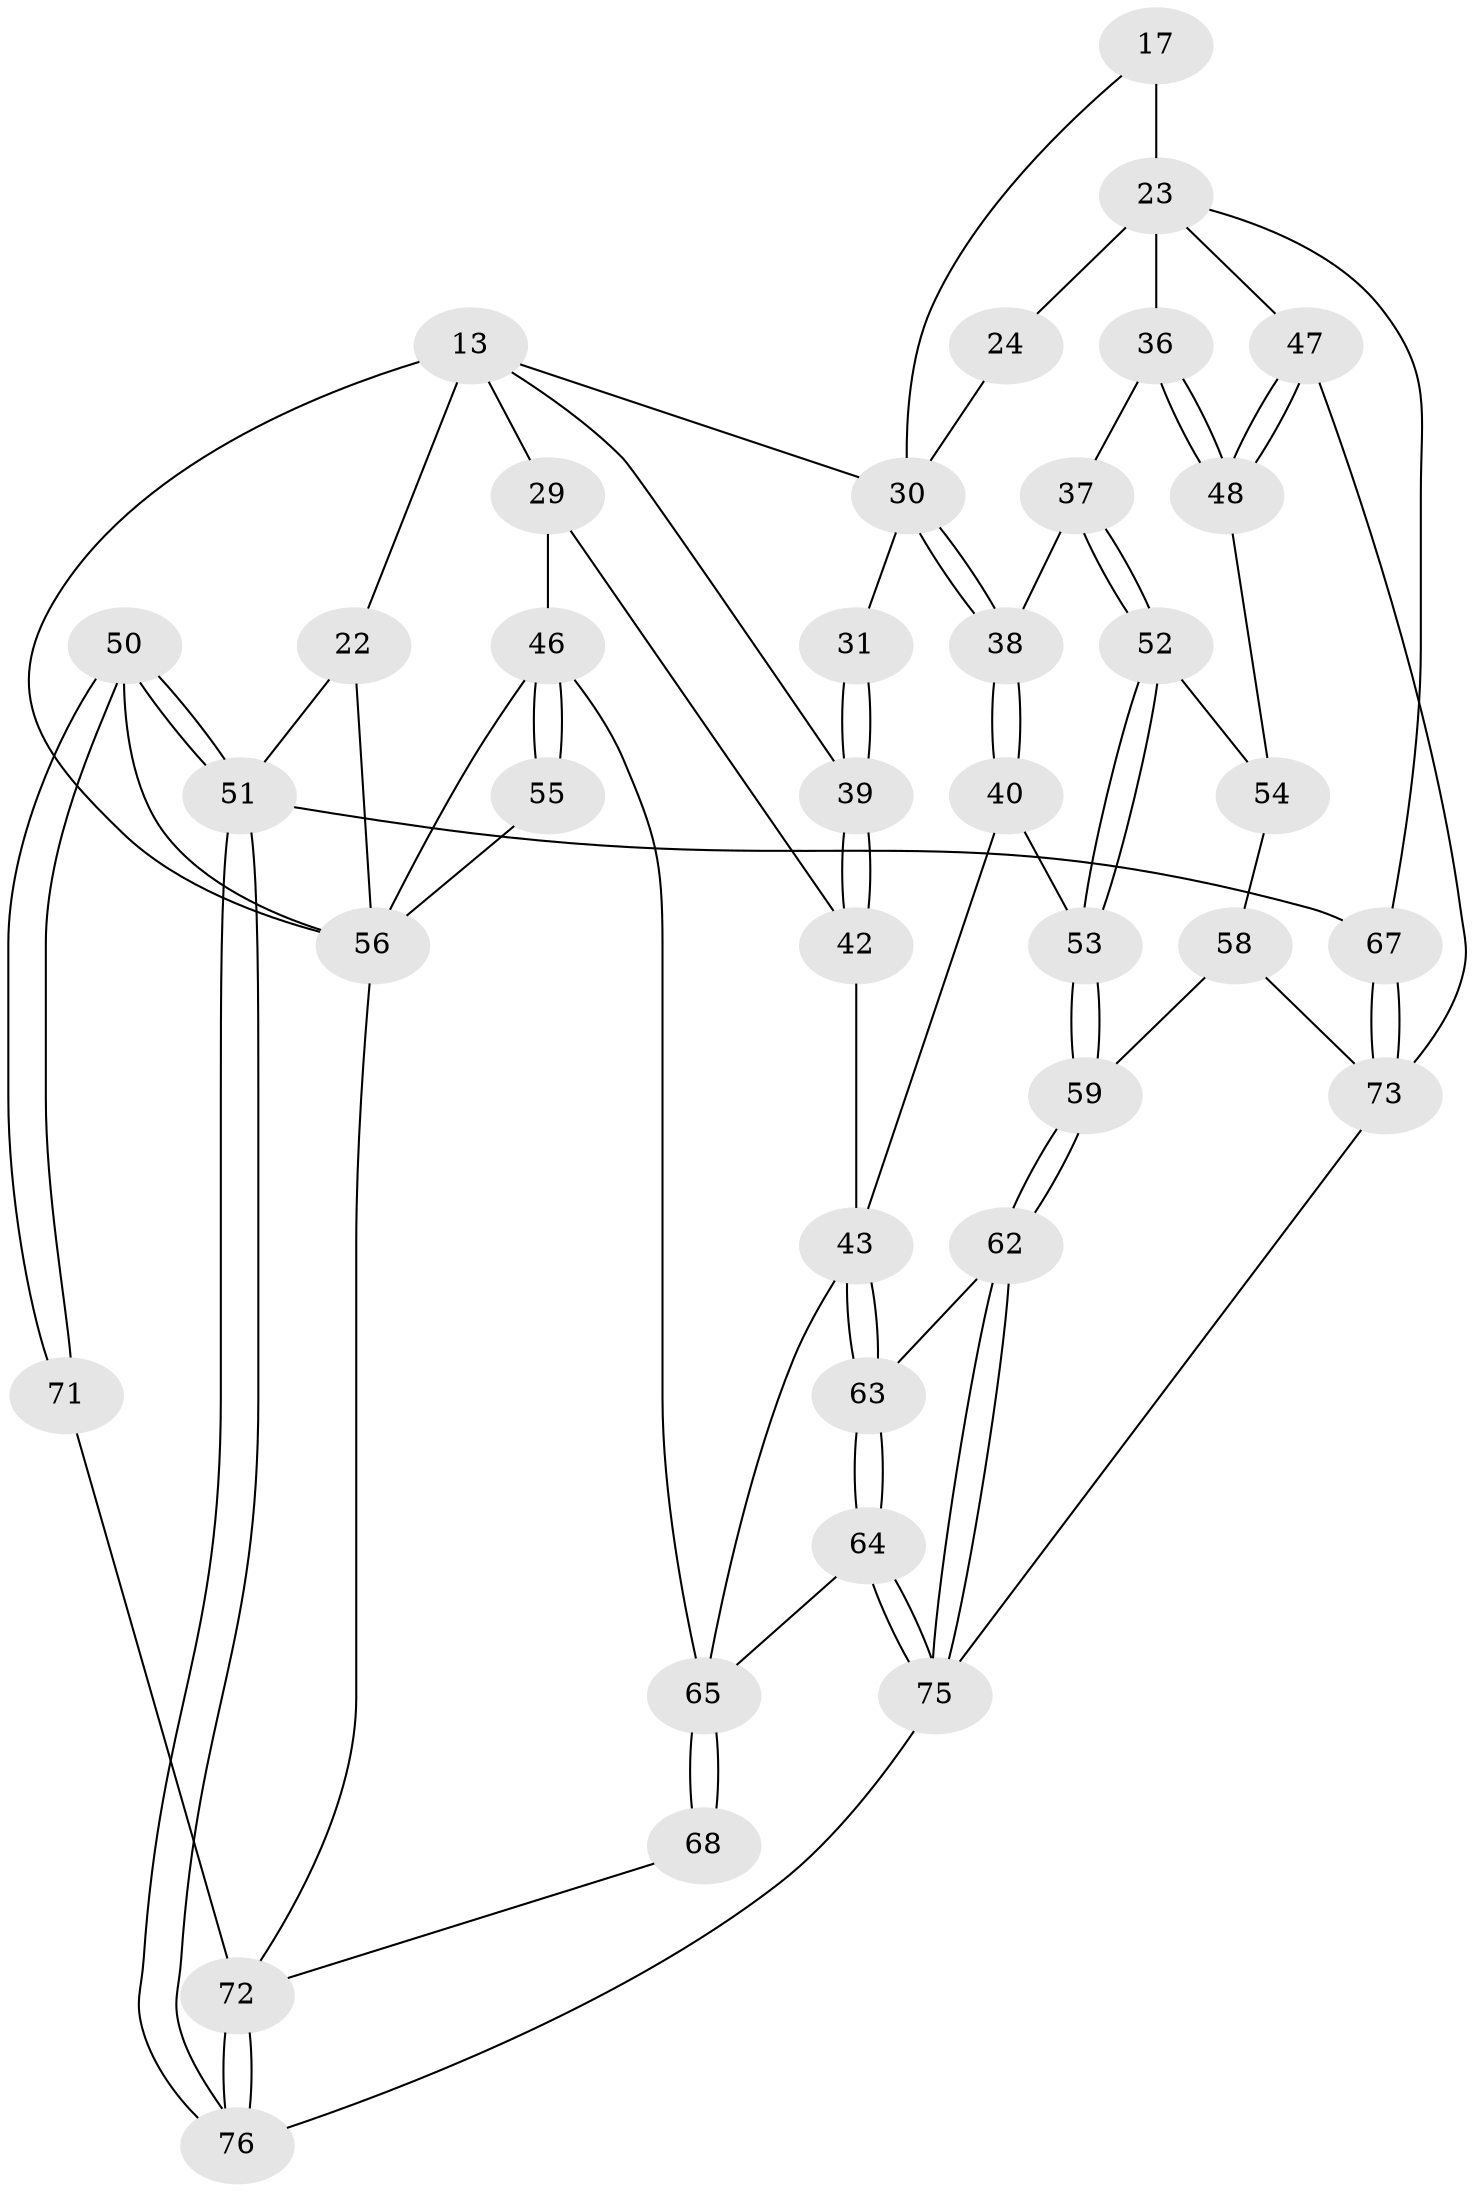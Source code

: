 // original degree distribution, {3: 0.02631578947368421, 6: 0.23684210526315788, 5: 0.47368421052631576, 4: 0.2631578947368421}
// Generated by graph-tools (version 1.1) at 2025/00/03/09/25 05:00:22]
// undirected, 38 vertices, 83 edges
graph export_dot {
graph [start="1"]
  node [color=gray90,style=filled];
  13 [pos="+0.2178902102541949+0.2897849325796907",super="+12+11"];
  17 [pos="+0.8072542727281655+0.2051220039572736",super="+16"];
  22 [pos="+0+0.14673899327274426",super="+14"];
  23 [pos="+1+0.1988428772654216",super="+20+21"];
  24 [pos="+0.7160482407268233+0.3682033518451865"];
  29 [pos="+0.3022418704619488+0.4518025927935527"];
  30 [pos="+0.6085638409652497+0.4274417302211895",super="+25+18"];
  31 [pos="+0.5437335192121034+0.4049587861950787"];
  36 [pos="+0.8935188215041069+0.4620856393914227"];
  37 [pos="+0.6815930524013156+0.5468256878435871"];
  38 [pos="+0.6117406734891372+0.5508325921277315"];
  39 [pos="+0.4560408567165971+0.5168990672362961",super="+27+26"];
  40 [pos="+0.5569265759555277+0.6380292415384224"];
  42 [pos="+0.4549321770858995+0.6276051149435403",super="+28"];
  43 [pos="+0.45081698580739277+0.6470755597009715",super="+41"];
  46 [pos="+0.2839915295900809+0.6985382449211724",super="+34+35"];
  47 [pos="+1+0.5315938349536086"];
  48 [pos="+0.9087698557209534+0.47455539756277393"];
  50 [pos="+0+1"];
  51 [pos="+0+1",super="+4"];
  52 [pos="+0.749678316920022+0.6344543393620341"];
  53 [pos="+0.5957131888280943+0.6737559022393395"];
  54 [pos="+0.8027872191516338+0.639117052819108"];
  55 [pos="+0.17116609096441163+0.6736569895384378"];
  56 [pos="+0.10520549444635051+0.7390793419205928",super="+49+32"];
  58 [pos="+0.7078795979366441+0.8039346403208127",super="+57"];
  59 [pos="+0.6645418323082489+0.8032021232267997"];
  62 [pos="+0.6523534509142396+0.8193947182315506"];
  63 [pos="+0.48543353447240567+0.8003108699336929"];
  64 [pos="+0.4682230478321292+0.8860491188229203"];
  65 [pos="+0.429965737271779+0.8828979267276991",super="+45"];
  67 [pos="+1+1",super="+3"];
  68 [pos="+0.30471795415261255+0.8911099345468353"];
  71 [pos="+0.11142316506994646+0.8292403410955423"];
  72 [pos="+0.19111363831871997+1",super="+70"];
  73 [pos="+1+1",super="+66+61"];
  75 [pos="+0.5739396842887702+0.9719138433389527",super="+74"];
  76 [pos="+0.15758001312708966+1"];
  13 -- 22 [weight=2];
  13 -- 29;
  13 -- 39;
  13 -- 30;
  13 -- 56;
  17 -- 30 [weight=2];
  17 -- 23 [weight=3];
  22 -- 51 [weight=2];
  22 -- 56;
  23 -- 47;
  23 -- 67 [weight=2];
  23 -- 36;
  23 -- 24;
  24 -- 30 [weight=2];
  29 -- 42;
  29 -- 46;
  30 -- 31;
  30 -- 38;
  30 -- 38;
  31 -- 39 [weight=2];
  31 -- 39;
  36 -- 37;
  36 -- 48;
  36 -- 48;
  37 -- 38;
  37 -- 52;
  37 -- 52;
  38 -- 40;
  38 -- 40;
  39 -- 42 [weight=2];
  39 -- 42;
  40 -- 53;
  40 -- 43;
  42 -- 43;
  43 -- 63;
  43 -- 63;
  43 -- 65;
  46 -- 55 [weight=2];
  46 -- 55;
  46 -- 65;
  46 -- 56;
  47 -- 48;
  47 -- 48;
  47 -- 73;
  48 -- 54;
  50 -- 51;
  50 -- 51;
  50 -- 71;
  50 -- 71;
  50 -- 56;
  51 -- 76;
  51 -- 76;
  51 -- 67 [weight=2];
  52 -- 53;
  52 -- 53;
  52 -- 54;
  53 -- 59;
  53 -- 59;
  54 -- 58;
  55 -- 56;
  56 -- 72;
  58 -- 59;
  58 -- 73 [weight=2];
  59 -- 62;
  59 -- 62;
  62 -- 63;
  62 -- 75;
  62 -- 75;
  63 -- 64;
  63 -- 64;
  64 -- 65;
  64 -- 75;
  64 -- 75;
  65 -- 68 [weight=2];
  65 -- 68;
  67 -- 73 [weight=2];
  67 -- 73;
  68 -- 72;
  71 -- 72 [weight=2];
  72 -- 76;
  72 -- 76;
  73 -- 75;
  75 -- 76;
}
